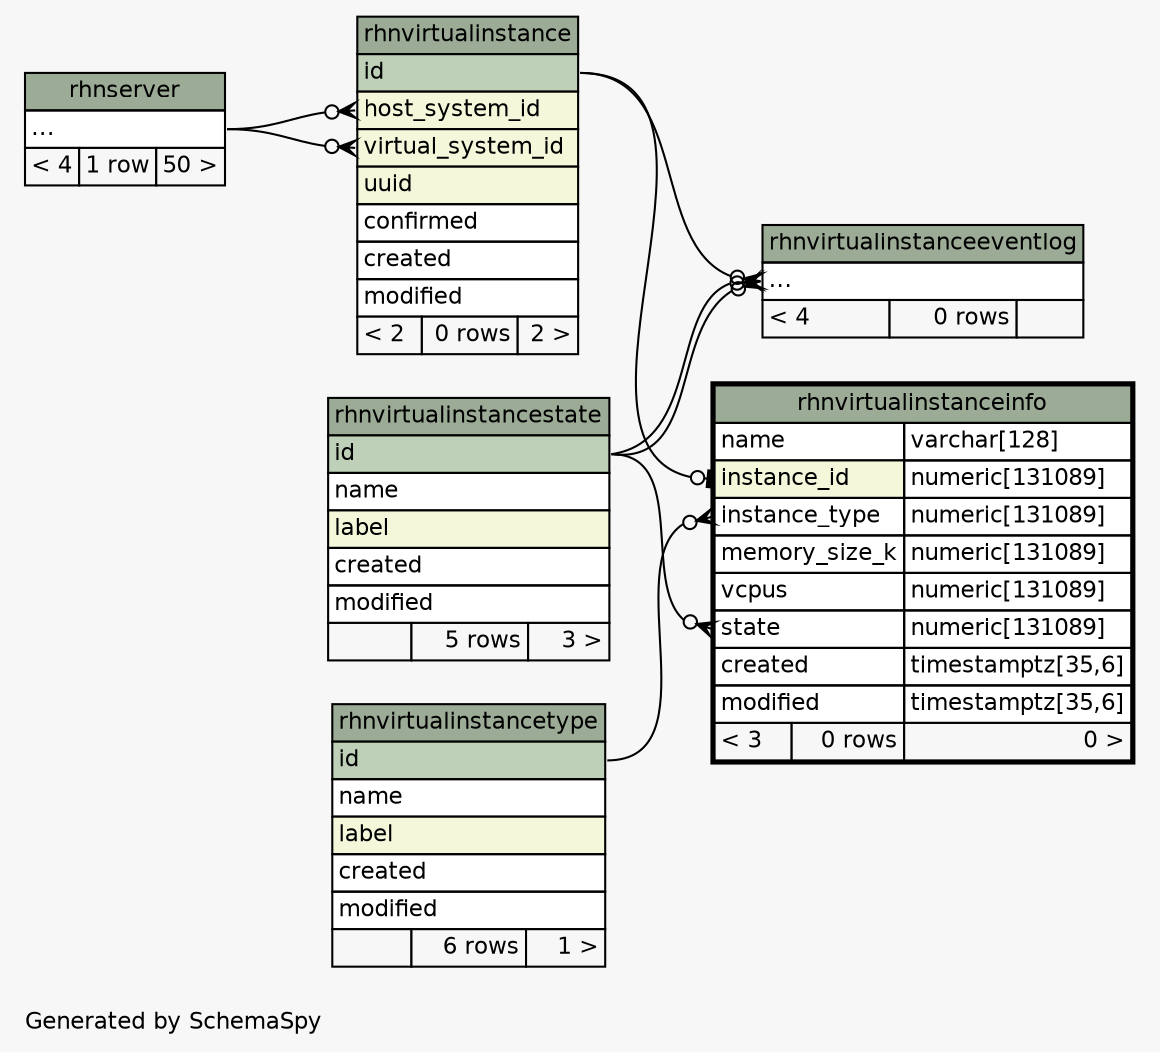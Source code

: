 // dot 2.26.0 on Linux 2.6.32-696.6.3.el6.x86_64
// SchemaSpy rev 590
digraph "twoDegreesRelationshipsDiagram" {
  graph [
    rankdir="RL"
    bgcolor="#f7f7f7"
    label="\nGenerated by SchemaSpy"
    labeljust="l"
    nodesep="0.18"
    ranksep="0.46"
    fontname="Helvetica"
    fontsize="11"
  ];
  node [
    fontname="Helvetica"
    fontsize="11"
    shape="plaintext"
  ];
  edge [
    arrowsize="0.8"
  ];
  "rhnvirtualinstance":"host_system_id":w -> "rhnserver":"elipses":e [arrowhead=none dir=back arrowtail=crowodot];
  "rhnvirtualinstance":"virtual_system_id":w -> "rhnserver":"elipses":e [arrowhead=none dir=back arrowtail=crowodot];
  "rhnvirtualinstanceeventlog":"elipses":w -> "rhnvirtualinstancestate":"id":e [arrowhead=none dir=back arrowtail=crowodot];
  "rhnvirtualinstanceeventlog":"elipses":w -> "rhnvirtualinstancestate":"id":e [arrowhead=none dir=back arrowtail=crowodot];
  "rhnvirtualinstanceeventlog":"elipses":w -> "rhnvirtualinstance":"id":e [arrowhead=none dir=back arrowtail=crowodot];
  "rhnvirtualinstanceinfo":"instance_id":w -> "rhnvirtualinstance":"id":e [arrowhead=none dir=back arrowtail=teeodot];
  "rhnvirtualinstanceinfo":"instance_type":w -> "rhnvirtualinstancetype":"id":e [arrowhead=none dir=back arrowtail=crowodot];
  "rhnvirtualinstanceinfo":"state":w -> "rhnvirtualinstancestate":"id":e [arrowhead=none dir=back arrowtail=crowodot];
  "rhnserver" [
    label=<
    <TABLE BORDER="0" CELLBORDER="1" CELLSPACING="0" BGCOLOR="#ffffff">
      <TR><TD COLSPAN="3" BGCOLOR="#9bab96" ALIGN="CENTER">rhnserver</TD></TR>
      <TR><TD PORT="elipses" COLSPAN="3" ALIGN="LEFT">...</TD></TR>
      <TR><TD ALIGN="LEFT" BGCOLOR="#f7f7f7">&lt; 4</TD><TD ALIGN="RIGHT" BGCOLOR="#f7f7f7">1 row</TD><TD ALIGN="RIGHT" BGCOLOR="#f7f7f7">50 &gt;</TD></TR>
    </TABLE>>
    URL="rhnserver.html"
    tooltip="rhnserver"
  ];
  "rhnvirtualinstance" [
    label=<
    <TABLE BORDER="0" CELLBORDER="1" CELLSPACING="0" BGCOLOR="#ffffff">
      <TR><TD COLSPAN="3" BGCOLOR="#9bab96" ALIGN="CENTER">rhnvirtualinstance</TD></TR>
      <TR><TD PORT="id" COLSPAN="3" BGCOLOR="#bed1b8" ALIGN="LEFT">id</TD></TR>
      <TR><TD PORT="host_system_id" COLSPAN="3" BGCOLOR="#f4f7da" ALIGN="LEFT">host_system_id</TD></TR>
      <TR><TD PORT="virtual_system_id" COLSPAN="3" BGCOLOR="#f4f7da" ALIGN="LEFT">virtual_system_id</TD></TR>
      <TR><TD PORT="uuid" COLSPAN="3" BGCOLOR="#f4f7da" ALIGN="LEFT">uuid</TD></TR>
      <TR><TD PORT="confirmed" COLSPAN="3" ALIGN="LEFT">confirmed</TD></TR>
      <TR><TD PORT="created" COLSPAN="3" ALIGN="LEFT">created</TD></TR>
      <TR><TD PORT="modified" COLSPAN="3" ALIGN="LEFT">modified</TD></TR>
      <TR><TD ALIGN="LEFT" BGCOLOR="#f7f7f7">&lt; 2</TD><TD ALIGN="RIGHT" BGCOLOR="#f7f7f7">0 rows</TD><TD ALIGN="RIGHT" BGCOLOR="#f7f7f7">2 &gt;</TD></TR>
    </TABLE>>
    URL="rhnvirtualinstance.html"
    tooltip="rhnvirtualinstance"
  ];
  "rhnvirtualinstanceeventlog" [
    label=<
    <TABLE BORDER="0" CELLBORDER="1" CELLSPACING="0" BGCOLOR="#ffffff">
      <TR><TD COLSPAN="3" BGCOLOR="#9bab96" ALIGN="CENTER">rhnvirtualinstanceeventlog</TD></TR>
      <TR><TD PORT="elipses" COLSPAN="3" ALIGN="LEFT">...</TD></TR>
      <TR><TD ALIGN="LEFT" BGCOLOR="#f7f7f7">&lt; 4</TD><TD ALIGN="RIGHT" BGCOLOR="#f7f7f7">0 rows</TD><TD ALIGN="RIGHT" BGCOLOR="#f7f7f7">  </TD></TR>
    </TABLE>>
    URL="rhnvirtualinstanceeventlog.html"
    tooltip="rhnvirtualinstanceeventlog"
  ];
  "rhnvirtualinstanceinfo" [
    label=<
    <TABLE BORDER="2" CELLBORDER="1" CELLSPACING="0" BGCOLOR="#ffffff">
      <TR><TD COLSPAN="3" BGCOLOR="#9bab96" ALIGN="CENTER">rhnvirtualinstanceinfo</TD></TR>
      <TR><TD PORT="name" COLSPAN="2" ALIGN="LEFT">name</TD><TD PORT="name.type" ALIGN="LEFT">varchar[128]</TD></TR>
      <TR><TD PORT="instance_id" COLSPAN="2" BGCOLOR="#f4f7da" ALIGN="LEFT">instance_id</TD><TD PORT="instance_id.type" ALIGN="LEFT">numeric[131089]</TD></TR>
      <TR><TD PORT="instance_type" COLSPAN="2" ALIGN="LEFT">instance_type</TD><TD PORT="instance_type.type" ALIGN="LEFT">numeric[131089]</TD></TR>
      <TR><TD PORT="memory_size_k" COLSPAN="2" ALIGN="LEFT">memory_size_k</TD><TD PORT="memory_size_k.type" ALIGN="LEFT">numeric[131089]</TD></TR>
      <TR><TD PORT="vcpus" COLSPAN="2" ALIGN="LEFT">vcpus</TD><TD PORT="vcpus.type" ALIGN="LEFT">numeric[131089]</TD></TR>
      <TR><TD PORT="state" COLSPAN="2" ALIGN="LEFT">state</TD><TD PORT="state.type" ALIGN="LEFT">numeric[131089]</TD></TR>
      <TR><TD PORT="created" COLSPAN="2" ALIGN="LEFT">created</TD><TD PORT="created.type" ALIGN="LEFT">timestamptz[35,6]</TD></TR>
      <TR><TD PORT="modified" COLSPAN="2" ALIGN="LEFT">modified</TD><TD PORT="modified.type" ALIGN="LEFT">timestamptz[35,6]</TD></TR>
      <TR><TD ALIGN="LEFT" BGCOLOR="#f7f7f7">&lt; 3</TD><TD ALIGN="RIGHT" BGCOLOR="#f7f7f7">0 rows</TD><TD ALIGN="RIGHT" BGCOLOR="#f7f7f7">0 &gt;</TD></TR>
    </TABLE>>
    URL="rhnvirtualinstanceinfo.html"
    tooltip="rhnvirtualinstanceinfo"
  ];
  "rhnvirtualinstancestate" [
    label=<
    <TABLE BORDER="0" CELLBORDER="1" CELLSPACING="0" BGCOLOR="#ffffff">
      <TR><TD COLSPAN="3" BGCOLOR="#9bab96" ALIGN="CENTER">rhnvirtualinstancestate</TD></TR>
      <TR><TD PORT="id" COLSPAN="3" BGCOLOR="#bed1b8" ALIGN="LEFT">id</TD></TR>
      <TR><TD PORT="name" COLSPAN="3" ALIGN="LEFT">name</TD></TR>
      <TR><TD PORT="label" COLSPAN="3" BGCOLOR="#f4f7da" ALIGN="LEFT">label</TD></TR>
      <TR><TD PORT="created" COLSPAN="3" ALIGN="LEFT">created</TD></TR>
      <TR><TD PORT="modified" COLSPAN="3" ALIGN="LEFT">modified</TD></TR>
      <TR><TD ALIGN="LEFT" BGCOLOR="#f7f7f7">  </TD><TD ALIGN="RIGHT" BGCOLOR="#f7f7f7">5 rows</TD><TD ALIGN="RIGHT" BGCOLOR="#f7f7f7">3 &gt;</TD></TR>
    </TABLE>>
    URL="rhnvirtualinstancestate.html"
    tooltip="rhnvirtualinstancestate"
  ];
  "rhnvirtualinstancetype" [
    label=<
    <TABLE BORDER="0" CELLBORDER="1" CELLSPACING="0" BGCOLOR="#ffffff">
      <TR><TD COLSPAN="3" BGCOLOR="#9bab96" ALIGN="CENTER">rhnvirtualinstancetype</TD></TR>
      <TR><TD PORT="id" COLSPAN="3" BGCOLOR="#bed1b8" ALIGN="LEFT">id</TD></TR>
      <TR><TD PORT="name" COLSPAN="3" ALIGN="LEFT">name</TD></TR>
      <TR><TD PORT="label" COLSPAN="3" BGCOLOR="#f4f7da" ALIGN="LEFT">label</TD></TR>
      <TR><TD PORT="created" COLSPAN="3" ALIGN="LEFT">created</TD></TR>
      <TR><TD PORT="modified" COLSPAN="3" ALIGN="LEFT">modified</TD></TR>
      <TR><TD ALIGN="LEFT" BGCOLOR="#f7f7f7">  </TD><TD ALIGN="RIGHT" BGCOLOR="#f7f7f7">6 rows</TD><TD ALIGN="RIGHT" BGCOLOR="#f7f7f7">1 &gt;</TD></TR>
    </TABLE>>
    URL="rhnvirtualinstancetype.html"
    tooltip="rhnvirtualinstancetype"
  ];
}
